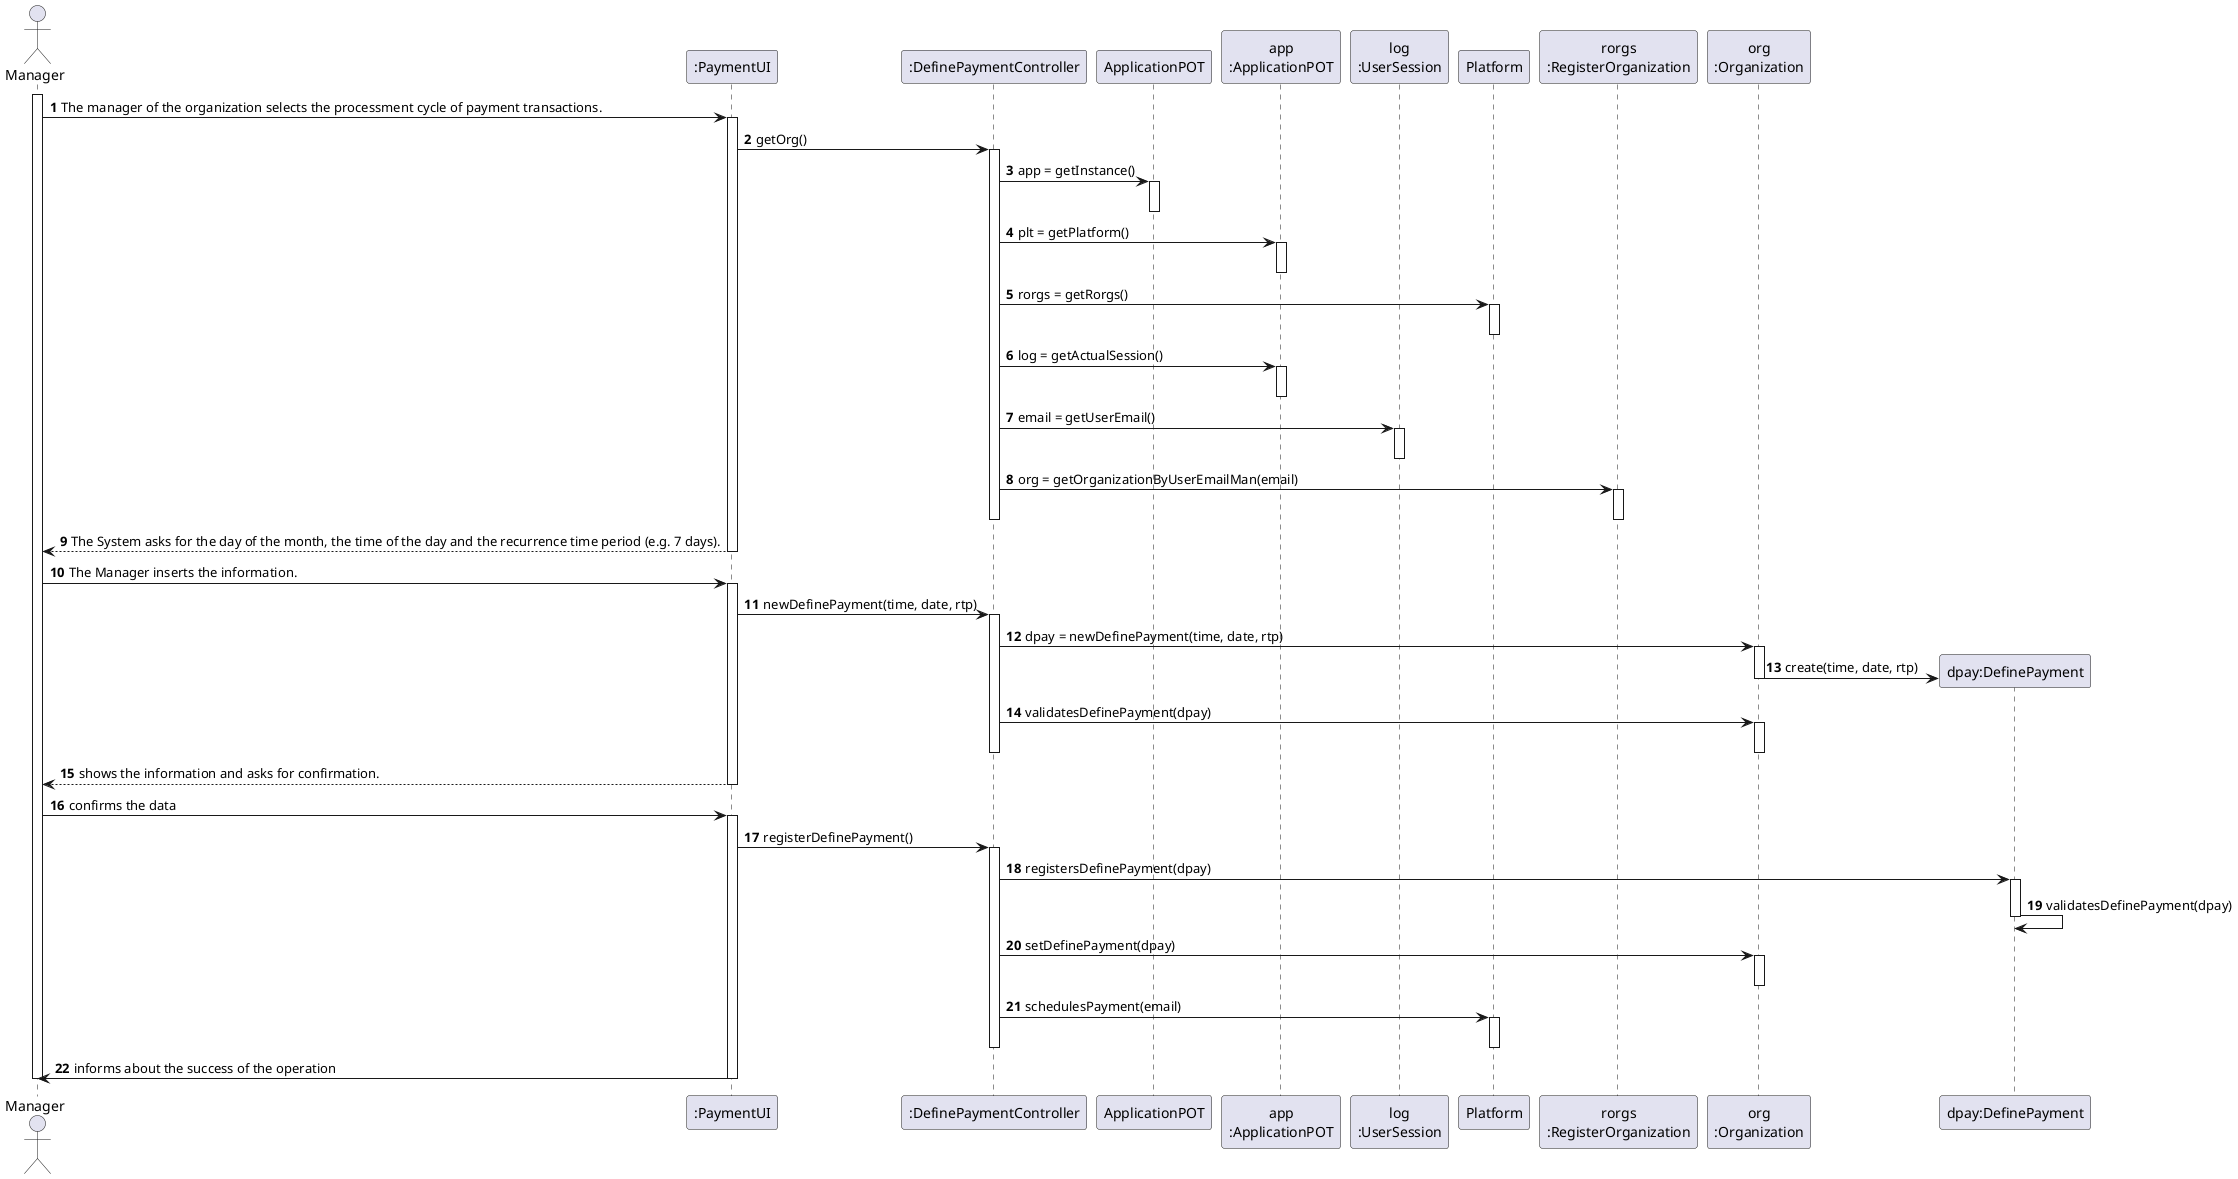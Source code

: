 @startuml
autonumber
'hide footbox
actor "Manager" as ADM

participant ":PaymentUI" as UI
participant ":DefinePaymentController" as CTRL
participant "ApplicationPOT" as _APP
participant "app\n:ApplicationPOT" as APP
participant "log\n:UserSession" as SESSAO
participant "Platform" as P
participant "rorgs\n:RegisterOrganization" as RO
participant "org\n:Organization" as O
participant "dpay:DefinePayment" as DPAY

activate ADM
ADM -> UI : The manager of the organization selects the processment cycle of payment transactions.
activate UI

UI -> CTRL : getOrg()
activate CTRL

CTRL -> _APP : app = getInstance()
activate _APP
deactivate _APP

CTRL -> APP : plt = getPlatform()
activate APP
deactivate APP

CTRL -> P : rorgs = getRorgs()
activate P
deactivate P

CTRL -> APP : log = getActualSession()
activate APP
deactivate APP

CTRL -> SESSAO : email = getUserEmail()
activate SESSAO
deactivate SESSAO

CTRL -> RO : org = getOrganizationByUserEmailMan(email)
activate RO
deactivate RO

deactivate CTRL

UI --> ADM : The System asks for the day of the month, the time of the day and the recurrence time period (e.g. 7 days).
deactivate UI

ADM -> UI : The Manager inserts the information.
activate UI

UI -> CTRL : newDefinePayment(time, date, rtp)
activate CTRL

CTRL -> O : dpay = newDefinePayment(time, date, rtp)
activate O
O -> DPAY** : create(time, date, rtp)
deactivate O

CTRL -> O : validatesDefinePayment(dpay)
activate O
deactivate O

deactivate CTRL

UI --> ADM : shows the information and asks for confirmation.
deactivate UI

ADM -> UI : confirms the data
activate UI

UI -> CTRL : registerDefinePayment()
activate CTRL

CTRL -> DPAY : registersDefinePayment(dpay)
activate DPAY
DPAY -> DPAY : validatesDefinePayment(dpay)
deactivate DPAY
CTRL -> O : setDefinePayment(dpay)
activate O
deactivate O

CTRL -> P : schedulesPayment(email)
activate P
deactivate P

deactivate CTRL

UI -> ADM : informs about the success of the operation
deactivate UI
deactivate ADM

@enduml
